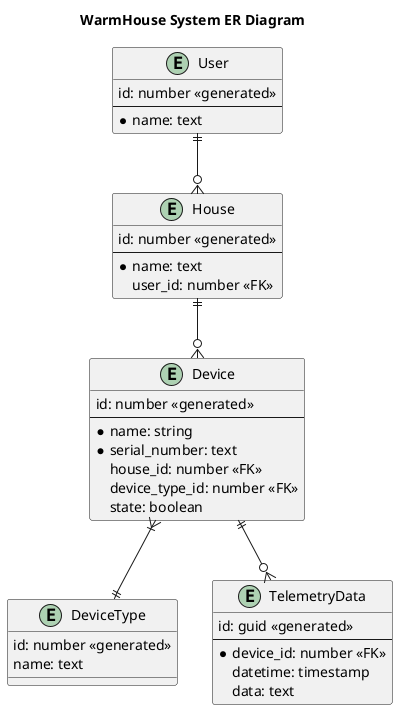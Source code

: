 @startuml
title WarmHouse System ER Diagram

top to bottom direction


entity User {
    id: number <<generated>>
    --
    *name: text
}

entity House {
    id: number <<generated>>
    --
    *name: text
    user_id: number <<FK>>
}

entity Device {
    id: number <<generated>>
    --
    *name: string
    *serial_number: text
    house_id: number <<FK>>
    device_type_id: number <<FK>>
    state: boolean
}

entity DeviceType {
    id: number <<generated>>
    name: text
}

entity TelemetryData {
    id: guid <<generated>>
    --
    *device_id: number <<FK>>
    datetime: timestamp
    data: text
}

User ||--o{ House
House ||--o{ Device
Device }|--|| DeviceType
Device ||--o{ TelemetryData


@enduml